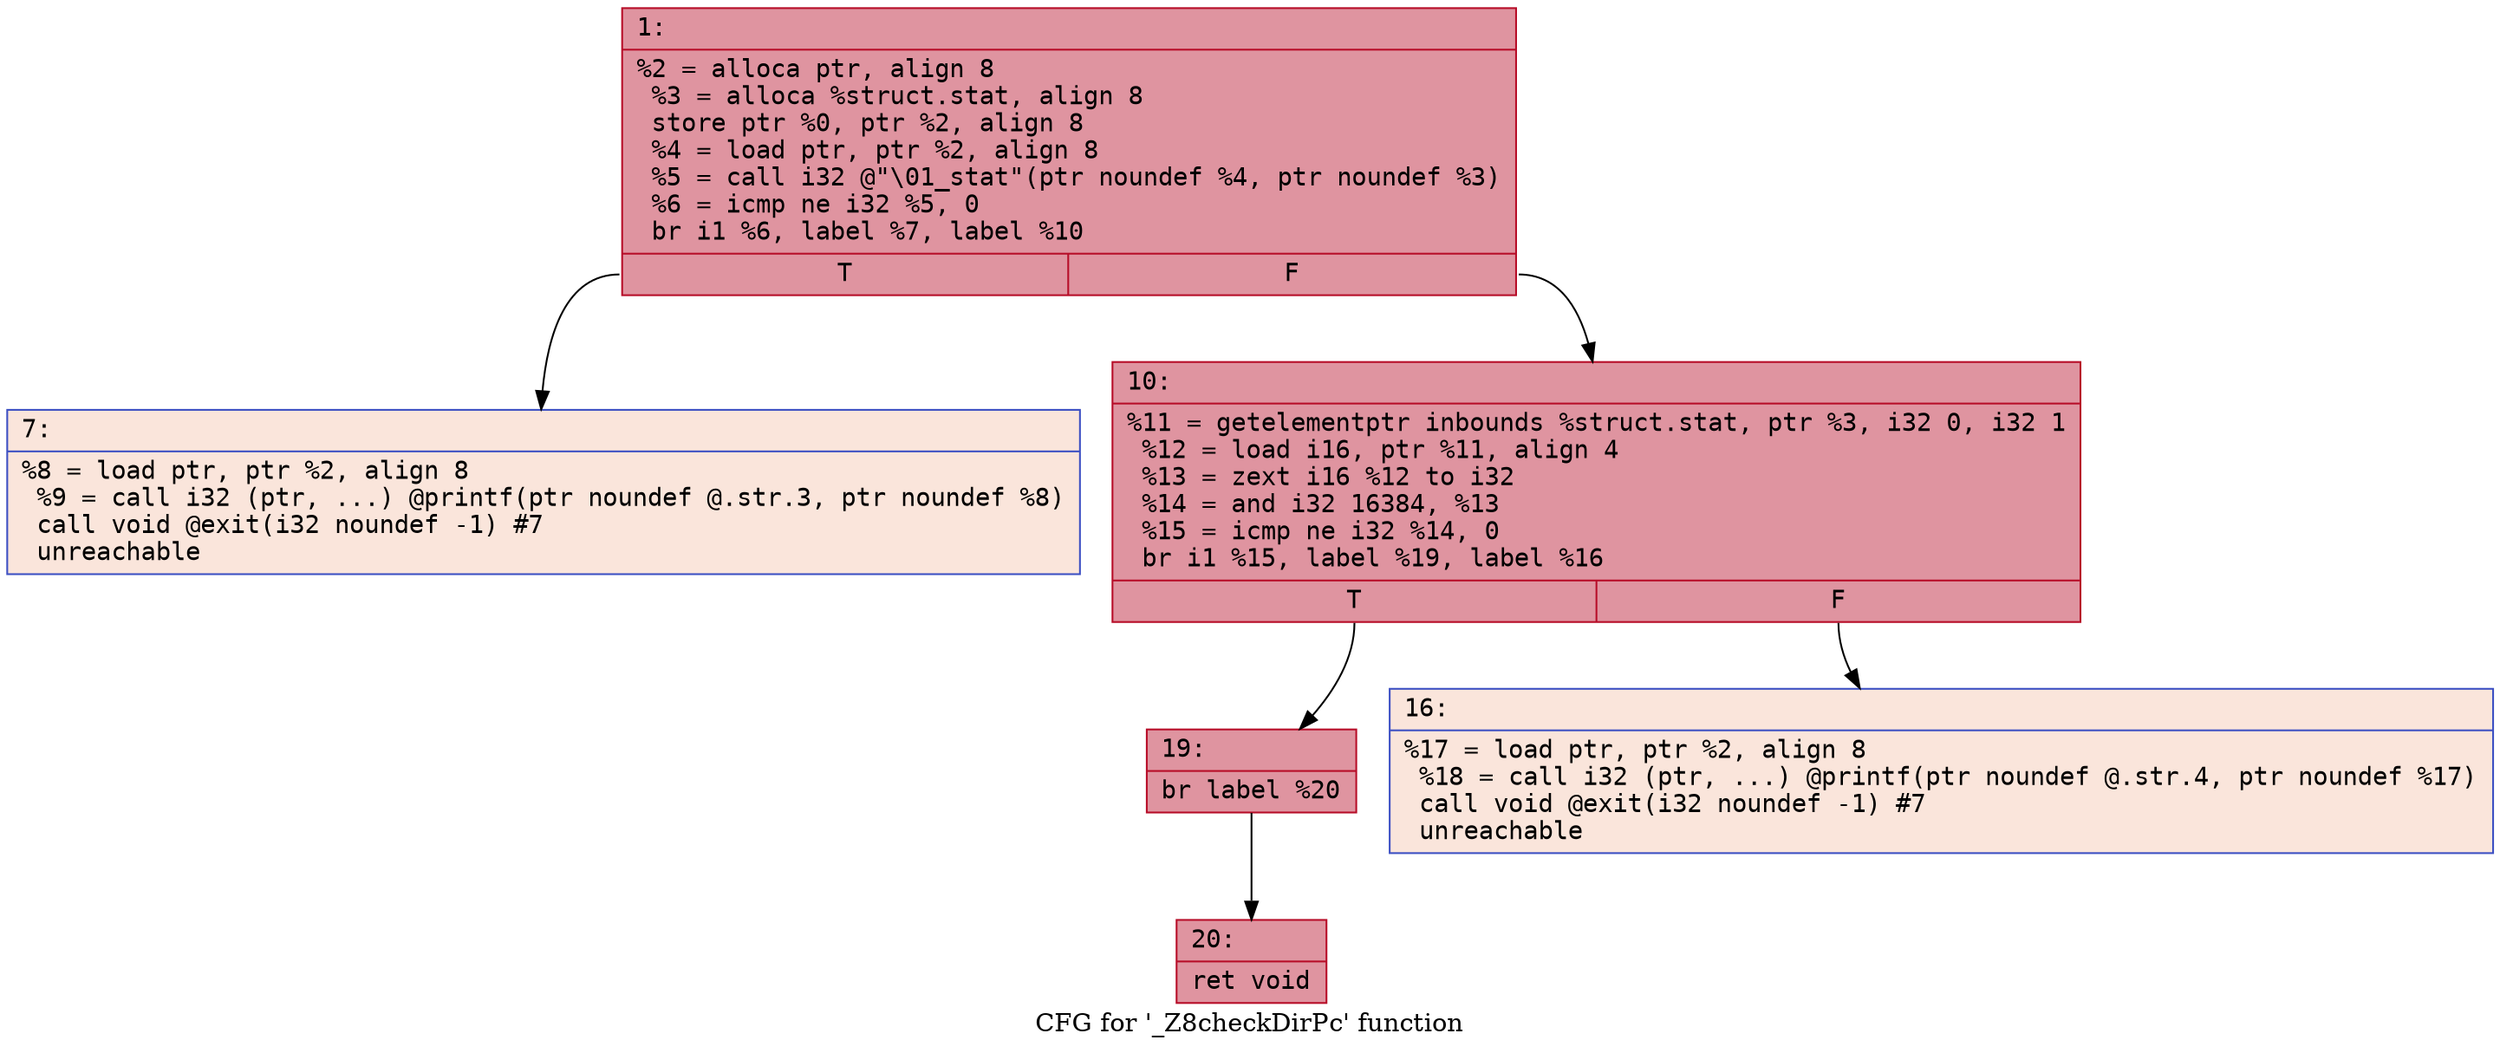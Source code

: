digraph "CFG for '_Z8checkDirPc' function" {
	label="CFG for '_Z8checkDirPc' function";

	Node0x600001eee350 [shape=record,color="#b70d28ff", style=filled, fillcolor="#b70d2870" fontname="Courier",label="{1:\l|  %2 = alloca ptr, align 8\l  %3 = alloca %struct.stat, align 8\l  store ptr %0, ptr %2, align 8\l  %4 = load ptr, ptr %2, align 8\l  %5 = call i32 @\"\\01_stat\"(ptr noundef %4, ptr noundef %3)\l  %6 = icmp ne i32 %5, 0\l  br i1 %6, label %7, label %10\l|{<s0>T|<s1>F}}"];
	Node0x600001eee350:s0 -> Node0x600001eee3a0[tooltip="1 -> 7\nProbability 0.00%" ];
	Node0x600001eee350:s1 -> Node0x600001eee3f0[tooltip="1 -> 10\nProbability 100.00%" ];
	Node0x600001eee3a0 [shape=record,color="#3d50c3ff", style=filled, fillcolor="#f4c5ad70" fontname="Courier",label="{7:\l|  %8 = load ptr, ptr %2, align 8\l  %9 = call i32 (ptr, ...) @printf(ptr noundef @.str.3, ptr noundef %8)\l  call void @exit(i32 noundef -1) #7\l  unreachable\l}"];
	Node0x600001eee3f0 [shape=record,color="#b70d28ff", style=filled, fillcolor="#b70d2870" fontname="Courier",label="{10:\l|  %11 = getelementptr inbounds %struct.stat, ptr %3, i32 0, i32 1\l  %12 = load i16, ptr %11, align 4\l  %13 = zext i16 %12 to i32\l  %14 = and i32 16384, %13\l  %15 = icmp ne i32 %14, 0\l  br i1 %15, label %19, label %16\l|{<s0>T|<s1>F}}"];
	Node0x600001eee3f0:s0 -> Node0x600001eee490[tooltip="10 -> 19\nProbability 100.00%" ];
	Node0x600001eee3f0:s1 -> Node0x600001eee440[tooltip="10 -> 16\nProbability 0.00%" ];
	Node0x600001eee440 [shape=record,color="#3d50c3ff", style=filled, fillcolor="#f4c5ad70" fontname="Courier",label="{16:\l|  %17 = load ptr, ptr %2, align 8\l  %18 = call i32 (ptr, ...) @printf(ptr noundef @.str.4, ptr noundef %17)\l  call void @exit(i32 noundef -1) #7\l  unreachable\l}"];
	Node0x600001eee490 [shape=record,color="#b70d28ff", style=filled, fillcolor="#b70d2870" fontname="Courier",label="{19:\l|  br label %20\l}"];
	Node0x600001eee490 -> Node0x600001eee4e0[tooltip="19 -> 20\nProbability 100.00%" ];
	Node0x600001eee4e0 [shape=record,color="#b70d28ff", style=filled, fillcolor="#b70d2870" fontname="Courier",label="{20:\l|  ret void\l}"];
}
